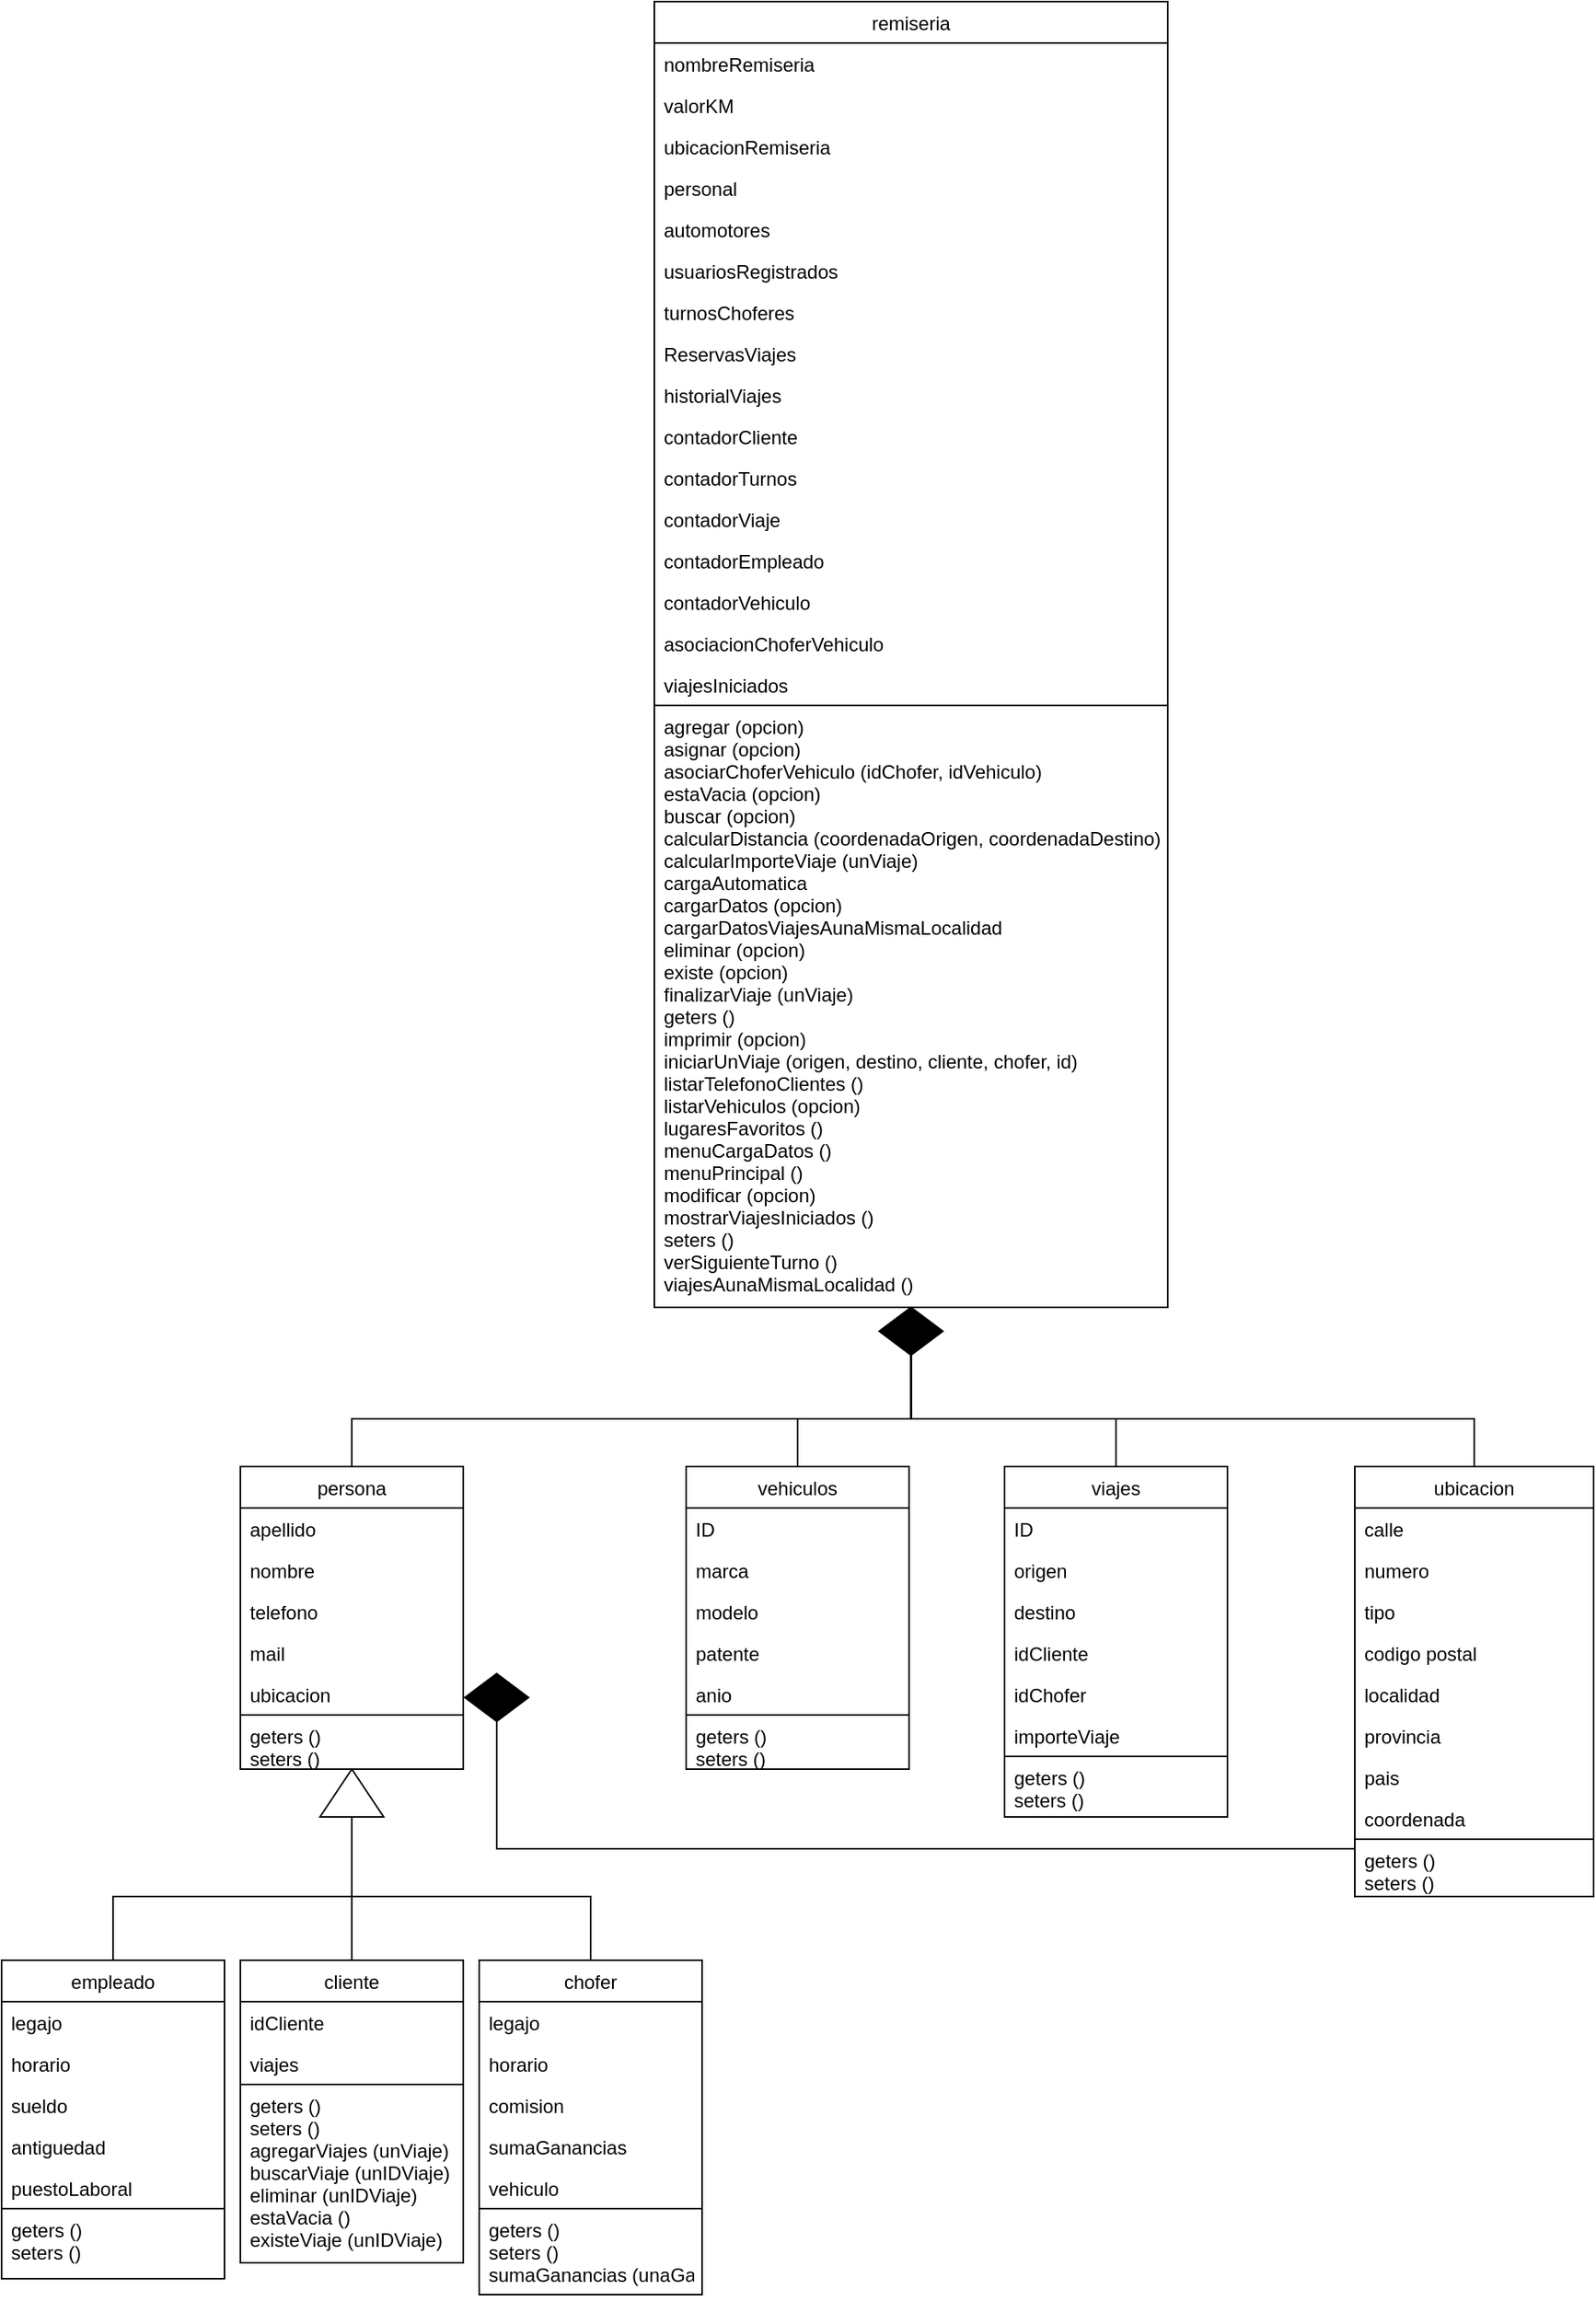 <mxfile version="14.9.6" type="device"><diagram id="C5RBs43oDa-KdzZeNtuy" name="Page-1"><mxGraphModel dx="1443" dy="1996" grid="1" gridSize="10" guides="1" tooltips="1" connect="1" arrows="1" fold="1" page="1" pageScale="1" pageWidth="827" pageHeight="1169" math="0" shadow="0"><root><mxCell id="WIyWlLk6GJQsqaUBKTNV-0"/><mxCell id="WIyWlLk6GJQsqaUBKTNV-1" parent="WIyWlLk6GJQsqaUBKTNV-0"/><mxCell id="riAvlXvzUmua0JZt2y2B-4" value="remiseria" style="swimlane;fontStyle=0;childLayout=stackLayout;horizontal=1;startSize=26;horizontalStack=0;resizeParent=1;resizeParentMax=0;resizeLast=0;collapsible=1;marginBottom=0;" parent="WIyWlLk6GJQsqaUBKTNV-1" vertex="1"><mxGeometry x="480" y="-620" width="322.5" height="820" as="geometry"/></mxCell><mxCell id="riAvlXvzUmua0JZt2y2B-5" value="nombreRemiseria" style="text;strokeColor=none;fillColor=none;align=left;verticalAlign=top;spacingLeft=4;spacingRight=4;overflow=hidden;rotatable=0;points=[[0,0.5],[1,0.5]];portConstraint=eastwest;" parent="riAvlXvzUmua0JZt2y2B-4" vertex="1"><mxGeometry y="26" width="322.5" height="26" as="geometry"/></mxCell><mxCell id="riAvlXvzUmua0JZt2y2B-6" value="valorKM" style="text;strokeColor=none;fillColor=none;align=left;verticalAlign=top;spacingLeft=4;spacingRight=4;overflow=hidden;rotatable=0;points=[[0,0.5],[1,0.5]];portConstraint=eastwest;" parent="riAvlXvzUmua0JZt2y2B-4" vertex="1"><mxGeometry y="52" width="322.5" height="26" as="geometry"/></mxCell><mxCell id="riAvlXvzUmua0JZt2y2B-7" value="ubicacionRemiseria" style="text;strokeColor=none;fillColor=none;align=left;verticalAlign=top;spacingLeft=4;spacingRight=4;overflow=hidden;rotatable=0;points=[[0,0.5],[1,0.5]];portConstraint=eastwest;" parent="riAvlXvzUmua0JZt2y2B-4" vertex="1"><mxGeometry y="78" width="322.5" height="26" as="geometry"/></mxCell><mxCell id="riAvlXvzUmua0JZt2y2B-8" value="personal" style="text;strokeColor=none;fillColor=none;align=left;verticalAlign=top;spacingLeft=4;spacingRight=4;overflow=hidden;rotatable=0;points=[[0,0.5],[1,0.5]];portConstraint=eastwest;" parent="riAvlXvzUmua0JZt2y2B-4" vertex="1"><mxGeometry y="104" width="322.5" height="26" as="geometry"/></mxCell><mxCell id="riAvlXvzUmua0JZt2y2B-63" value="automotores" style="text;strokeColor=none;fillColor=none;align=left;verticalAlign=top;spacingLeft=4;spacingRight=4;overflow=hidden;rotatable=0;points=[[0,0.5],[1,0.5]];portConstraint=eastwest;" parent="riAvlXvzUmua0JZt2y2B-4" vertex="1"><mxGeometry y="130" width="322.5" height="26" as="geometry"/></mxCell><mxCell id="U_dgRpg5icaEP7S5D7Up-1" value="usuariosRegistrados" style="text;fillColor=none;align=left;verticalAlign=top;spacingLeft=4;spacingRight=4;overflow=hidden;rotatable=0;points=[[0,0.5],[1,0.5]];portConstraint=eastwest;" parent="riAvlXvzUmua0JZt2y2B-4" vertex="1"><mxGeometry y="156" width="322.5" height="26" as="geometry"/></mxCell><mxCell id="U_dgRpg5icaEP7S5D7Up-2" value="turnosChoferes" style="text;strokeColor=none;fillColor=none;align=left;verticalAlign=top;spacingLeft=4;spacingRight=4;overflow=hidden;rotatable=0;points=[[0,0.5],[1,0.5]];portConstraint=eastwest;" parent="riAvlXvzUmua0JZt2y2B-4" vertex="1"><mxGeometry y="182" width="322.5" height="26" as="geometry"/></mxCell><mxCell id="rmJnJcItxMoeJmI0piyc-1" value="ReservasViajes" style="text;strokeColor=none;fillColor=none;align=left;verticalAlign=top;spacingLeft=4;spacingRight=4;overflow=hidden;rotatable=0;points=[[0,0.5],[1,0.5]];portConstraint=eastwest;" vertex="1" parent="riAvlXvzUmua0JZt2y2B-4"><mxGeometry y="208" width="322.5" height="26" as="geometry"/></mxCell><mxCell id="rmJnJcItxMoeJmI0piyc-2" value="historialViajes" style="text;strokeColor=none;fillColor=none;align=left;verticalAlign=top;spacingLeft=4;spacingRight=4;overflow=hidden;rotatable=0;points=[[0,0.5],[1,0.5]];portConstraint=eastwest;" vertex="1" parent="riAvlXvzUmua0JZt2y2B-4"><mxGeometry y="234" width="322.5" height="26" as="geometry"/></mxCell><mxCell id="rmJnJcItxMoeJmI0piyc-3" value="contadorCliente" style="text;strokeColor=none;fillColor=none;align=left;verticalAlign=top;spacingLeft=4;spacingRight=4;overflow=hidden;rotatable=0;points=[[0,0.5],[1,0.5]];portConstraint=eastwest;" vertex="1" parent="riAvlXvzUmua0JZt2y2B-4"><mxGeometry y="260" width="322.5" height="26" as="geometry"/></mxCell><mxCell id="rmJnJcItxMoeJmI0piyc-4" value="contadorTurnos" style="text;strokeColor=none;fillColor=none;align=left;verticalAlign=top;spacingLeft=4;spacingRight=4;overflow=hidden;rotatable=0;points=[[0,0.5],[1,0.5]];portConstraint=eastwest;" vertex="1" parent="riAvlXvzUmua0JZt2y2B-4"><mxGeometry y="286" width="322.5" height="26" as="geometry"/></mxCell><mxCell id="rmJnJcItxMoeJmI0piyc-5" value="contadorViaje" style="text;strokeColor=none;fillColor=none;align=left;verticalAlign=top;spacingLeft=4;spacingRight=4;overflow=hidden;rotatable=0;points=[[0,0.5],[1,0.5]];portConstraint=eastwest;" vertex="1" parent="riAvlXvzUmua0JZt2y2B-4"><mxGeometry y="312" width="322.5" height="26" as="geometry"/></mxCell><mxCell id="rmJnJcItxMoeJmI0piyc-6" value="contadorEmpleado" style="text;strokeColor=none;fillColor=none;align=left;verticalAlign=top;spacingLeft=4;spacingRight=4;overflow=hidden;rotatable=0;points=[[0,0.5],[1,0.5]];portConstraint=eastwest;" vertex="1" parent="riAvlXvzUmua0JZt2y2B-4"><mxGeometry y="338" width="322.5" height="26" as="geometry"/></mxCell><mxCell id="rmJnJcItxMoeJmI0piyc-7" value="contadorVehiculo" style="text;strokeColor=none;fillColor=none;align=left;verticalAlign=top;spacingLeft=4;spacingRight=4;overflow=hidden;rotatable=0;points=[[0,0.5],[1,0.5]];portConstraint=eastwest;" vertex="1" parent="riAvlXvzUmua0JZt2y2B-4"><mxGeometry y="364" width="322.5" height="26" as="geometry"/></mxCell><mxCell id="rmJnJcItxMoeJmI0piyc-8" value="asociacionChoferVehiculo" style="text;strokeColor=none;fillColor=none;align=left;verticalAlign=top;spacingLeft=4;spacingRight=4;overflow=hidden;rotatable=0;points=[[0,0.5],[1,0.5]];portConstraint=eastwest;" vertex="1" parent="riAvlXvzUmua0JZt2y2B-4"><mxGeometry y="390" width="322.5" height="26" as="geometry"/></mxCell><mxCell id="rmJnJcItxMoeJmI0piyc-9" value="viajesIniciados" style="text;strokeColor=none;fillColor=none;align=left;verticalAlign=top;spacingLeft=4;spacingRight=4;overflow=hidden;rotatable=0;points=[[0,0.5],[1,0.5]];portConstraint=eastwest;" vertex="1" parent="riAvlXvzUmua0JZt2y2B-4"><mxGeometry y="416" width="322.5" height="26" as="geometry"/></mxCell><mxCell id="rmJnJcItxMoeJmI0piyc-10" value="agregar (opcion)&#10;asignar (opcion)&#10;asociarChoferVehiculo (idChofer, idVehiculo)&#10;estaVacia (opcion)&#10;buscar (opcion)&#10;calcularDistancia (coordenadaOrigen, coordenadaDestino)&#10;calcularImporteViaje (unViaje)&#10;cargaAutomatica&#10;cargarDatos (opcion)&#10;cargarDatosViajesAunaMismaLocalidad&#10;eliminar (opcion)&#10;existe (opcion)&#10;finalizarViaje (unViaje)&#10;geters ()&#10;imprimir (opcion)&#10;iniciarUnViaje (origen, destino, cliente, chofer, id)&#10;listarTelefonoClientes ()&#10;listarVehiculos (opcion)&#10;lugaresFavoritos ()&#10;menuCargaDatos ()&#10;menuPrincipal ()&#10;modificar (opcion)&#10;mostrarViajesIniciados ()&#10;seters ()&#10;verSiguienteTurno ()&#10;viajesAunaMismaLocalidad ()&#10;" style="text;fillColor=none;align=left;verticalAlign=top;spacingLeft=4;spacingRight=4;overflow=hidden;rotatable=0;points=[[0,0.5],[1,0.5]];portConstraint=eastwest;strokeColor=#000000;" vertex="1" parent="riAvlXvzUmua0JZt2y2B-4"><mxGeometry y="442" width="322.5" height="378" as="geometry"/></mxCell><mxCell id="riAvlXvzUmua0JZt2y2B-9" value="empleado" style="swimlane;fontStyle=0;childLayout=stackLayout;horizontal=1;startSize=26;horizontalStack=0;resizeParent=1;resizeParentMax=0;resizeLast=0;collapsible=1;marginBottom=0;" parent="WIyWlLk6GJQsqaUBKTNV-1" vertex="1"><mxGeometry x="70" y="610" width="140" height="200" as="geometry"/></mxCell><mxCell id="riAvlXvzUmua0JZt2y2B-10" value="legajo" style="text;strokeColor=none;fillColor=none;align=left;verticalAlign=top;spacingLeft=4;spacingRight=4;overflow=hidden;rotatable=0;points=[[0,0.5],[1,0.5]];portConstraint=eastwest;" parent="riAvlXvzUmua0JZt2y2B-9" vertex="1"><mxGeometry y="26" width="140" height="26" as="geometry"/></mxCell><mxCell id="riAvlXvzUmua0JZt2y2B-11" value="horario" style="text;strokeColor=none;fillColor=none;align=left;verticalAlign=top;spacingLeft=4;spacingRight=4;overflow=hidden;rotatable=0;points=[[0,0.5],[1,0.5]];portConstraint=eastwest;" parent="riAvlXvzUmua0JZt2y2B-9" vertex="1"><mxGeometry y="52" width="140" height="26" as="geometry"/></mxCell><mxCell id="riAvlXvzUmua0JZt2y2B-36" value="sueldo" style="text;strokeColor=none;fillColor=none;align=left;verticalAlign=top;spacingLeft=4;spacingRight=4;overflow=hidden;rotatable=0;points=[[0,0.5],[1,0.5]];portConstraint=eastwest;" parent="riAvlXvzUmua0JZt2y2B-9" vertex="1"><mxGeometry y="78" width="140" height="26" as="geometry"/></mxCell><mxCell id="riAvlXvzUmua0JZt2y2B-37" value="antiguedad" style="text;strokeColor=none;fillColor=none;align=left;verticalAlign=top;spacingLeft=4;spacingRight=4;overflow=hidden;rotatable=0;points=[[0,0.5],[1,0.5]];portConstraint=eastwest;" parent="riAvlXvzUmua0JZt2y2B-9" vertex="1"><mxGeometry y="104" width="140" height="26" as="geometry"/></mxCell><mxCell id="riAvlXvzUmua0JZt2y2B-56" value="puestoLaboral" style="text;strokeColor=none;fillColor=none;align=left;verticalAlign=top;spacingLeft=4;spacingRight=4;overflow=hidden;rotatable=0;points=[[0,0.5],[1,0.5]];portConstraint=eastwest;" parent="riAvlXvzUmua0JZt2y2B-9" vertex="1"><mxGeometry y="130" width="140" height="26" as="geometry"/></mxCell><mxCell id="riAvlXvzUmua0JZt2y2B-38" value="geters ()&#10;seters ()" style="text;fillColor=none;align=left;verticalAlign=top;spacingLeft=4;spacingRight=4;overflow=hidden;rotatable=0;points=[[0,0.5],[1,0.5]];portConstraint=eastwest;strokeColor=#000000;" parent="riAvlXvzUmua0JZt2y2B-9" vertex="1"><mxGeometry y="156" width="140" height="44" as="geometry"/></mxCell><mxCell id="rmJnJcItxMoeJmI0piyc-23" style="edgeStyle=orthogonalEdgeStyle;rounded=0;orthogonalLoop=1;jettySize=auto;html=1;entryX=0.5;entryY=1;entryDx=0;entryDy=0;endArrow=none;endFill=0;" edge="1" parent="WIyWlLk6GJQsqaUBKTNV-1" source="riAvlXvzUmua0JZt2y2B-26" target="f5liWT4wOWk9F9BZR38w-0"><mxGeometry relative="1" as="geometry"><Array as="points"><mxPoint x="290" y="270"/><mxPoint x="641" y="270"/></Array></mxGeometry></mxCell><mxCell id="riAvlXvzUmua0JZt2y2B-26" value="persona" style="swimlane;fontStyle=0;childLayout=stackLayout;horizontal=1;startSize=26;horizontalStack=0;resizeParent=1;resizeParentMax=0;resizeLast=0;collapsible=1;marginBottom=0;" parent="WIyWlLk6GJQsqaUBKTNV-1" vertex="1"><mxGeometry x="220" y="300" width="140" height="190" as="geometry"/></mxCell><mxCell id="riAvlXvzUmua0JZt2y2B-27" value="apellido" style="text;strokeColor=none;fillColor=none;align=left;verticalAlign=top;spacingLeft=4;spacingRight=4;overflow=hidden;rotatable=0;points=[[0,0.5],[1,0.5]];portConstraint=eastwest;" parent="riAvlXvzUmua0JZt2y2B-26" vertex="1"><mxGeometry y="26" width="140" height="26" as="geometry"/></mxCell><mxCell id="riAvlXvzUmua0JZt2y2B-28" value="nombre" style="text;strokeColor=none;fillColor=none;align=left;verticalAlign=top;spacingLeft=4;spacingRight=4;overflow=hidden;rotatable=0;points=[[0,0.5],[1,0.5]];portConstraint=eastwest;" parent="riAvlXvzUmua0JZt2y2B-26" vertex="1"><mxGeometry y="52" width="140" height="26" as="geometry"/></mxCell><mxCell id="riAvlXvzUmua0JZt2y2B-30" value="telefono" style="text;strokeColor=none;fillColor=none;align=left;verticalAlign=top;spacingLeft=4;spacingRight=4;overflow=hidden;rotatable=0;points=[[0,0.5],[1,0.5]];portConstraint=eastwest;" parent="riAvlXvzUmua0JZt2y2B-26" vertex="1"><mxGeometry y="78" width="140" height="26" as="geometry"/></mxCell><mxCell id="riAvlXvzUmua0JZt2y2B-54" value="mail" style="text;strokeColor=none;fillColor=none;align=left;verticalAlign=top;spacingLeft=4;spacingRight=4;overflow=hidden;rotatable=0;points=[[0,0.5],[1,0.5]];portConstraint=eastwest;" parent="riAvlXvzUmua0JZt2y2B-26" vertex="1"><mxGeometry y="104" width="140" height="26" as="geometry"/></mxCell><mxCell id="U_dgRpg5icaEP7S5D7Up-21" value="ubicacion" style="text;strokeColor=none;fillColor=none;align=left;verticalAlign=top;spacingLeft=4;spacingRight=4;overflow=hidden;rotatable=0;points=[[0,0.5],[1,0.5]];portConstraint=eastwest;" parent="riAvlXvzUmua0JZt2y2B-26" vertex="1"><mxGeometry y="130" width="140" height="26" as="geometry"/></mxCell><mxCell id="riAvlXvzUmua0JZt2y2B-31" value="geters ()&#10;seters ()" style="text;fillColor=none;align=left;verticalAlign=top;spacingLeft=4;spacingRight=4;overflow=hidden;rotatable=0;points=[[0,0.5],[1,0.5]];portConstraint=eastwest;strokeColor=#000000;" parent="riAvlXvzUmua0JZt2y2B-26" vertex="1"><mxGeometry y="156" width="140" height="34" as="geometry"/></mxCell><mxCell id="riAvlXvzUmua0JZt2y2B-32" value="cliente" style="swimlane;fontStyle=0;childLayout=stackLayout;horizontal=1;startSize=26;horizontalStack=0;resizeParent=1;resizeParentMax=0;resizeLast=0;collapsible=1;marginBottom=0;" parent="WIyWlLk6GJQsqaUBKTNV-1" vertex="1"><mxGeometry x="220" y="610" width="140" height="190" as="geometry"/></mxCell><mxCell id="riAvlXvzUmua0JZt2y2B-33" value="idCliente" style="text;strokeColor=none;fillColor=none;align=left;verticalAlign=top;spacingLeft=4;spacingRight=4;overflow=hidden;rotatable=0;points=[[0,0.5],[1,0.5]];portConstraint=eastwest;" parent="riAvlXvzUmua0JZt2y2B-32" vertex="1"><mxGeometry y="26" width="140" height="26" as="geometry"/></mxCell><mxCell id="riAvlXvzUmua0JZt2y2B-34" value="viajes" style="text;strokeColor=none;fillColor=none;align=left;verticalAlign=top;spacingLeft=4;spacingRight=4;overflow=hidden;rotatable=0;points=[[0,0.5],[1,0.5]];portConstraint=eastwest;" parent="riAvlXvzUmua0JZt2y2B-32" vertex="1"><mxGeometry y="52" width="140" height="26" as="geometry"/></mxCell><mxCell id="riAvlXvzUmua0JZt2y2B-52" value="geters ()&#10;seters ()&#10;agregarViajes (unViaje)&#10;buscarViaje (unIDViaje)&#10;eliminar (unIDViaje)&#10;estaVacia ()&#10;existeViaje (unIDViaje)" style="text;fillColor=none;align=left;verticalAlign=top;spacingLeft=4;spacingRight=4;overflow=hidden;rotatable=0;points=[[0,0.5],[1,0.5]];portConstraint=eastwest;strokeColor=#000000;" parent="riAvlXvzUmua0JZt2y2B-32" vertex="1"><mxGeometry y="78" width="140" height="112" as="geometry"/></mxCell><mxCell id="riAvlXvzUmua0JZt2y2B-46" value="chofer" style="swimlane;fontStyle=0;childLayout=stackLayout;horizontal=1;startSize=26;horizontalStack=0;resizeParent=1;resizeParentMax=0;resizeLast=0;collapsible=1;marginBottom=0;strokeColor=#000000;" parent="WIyWlLk6GJQsqaUBKTNV-1" vertex="1"><mxGeometry x="370" y="610" width="140" height="210" as="geometry"/></mxCell><mxCell id="riAvlXvzUmua0JZt2y2B-47" value="legajo" style="text;strokeColor=none;fillColor=none;align=left;verticalAlign=top;spacingLeft=4;spacingRight=4;overflow=hidden;rotatable=0;points=[[0,0.5],[1,0.5]];portConstraint=eastwest;" parent="riAvlXvzUmua0JZt2y2B-46" vertex="1"><mxGeometry y="26" width="140" height="26" as="geometry"/></mxCell><mxCell id="riAvlXvzUmua0JZt2y2B-48" value="horario" style="text;strokeColor=none;fillColor=none;align=left;verticalAlign=top;spacingLeft=4;spacingRight=4;overflow=hidden;rotatable=0;points=[[0,0.5],[1,0.5]];portConstraint=eastwest;" parent="riAvlXvzUmua0JZt2y2B-46" vertex="1"><mxGeometry y="52" width="140" height="26" as="geometry"/></mxCell><mxCell id="riAvlXvzUmua0JZt2y2B-49" value="comision" style="text;strokeColor=none;fillColor=none;align=left;verticalAlign=top;spacingLeft=4;spacingRight=4;overflow=hidden;rotatable=0;points=[[0,0.5],[1,0.5]];portConstraint=eastwest;" parent="riAvlXvzUmua0JZt2y2B-46" vertex="1"><mxGeometry y="78" width="140" height="26" as="geometry"/></mxCell><mxCell id="riAvlXvzUmua0JZt2y2B-159" value="sumaGanancias" style="text;strokeColor=none;fillColor=none;align=left;verticalAlign=top;spacingLeft=4;spacingRight=4;overflow=hidden;rotatable=0;points=[[0,0.5],[1,0.5]];portConstraint=eastwest;" parent="riAvlXvzUmua0JZt2y2B-46" vertex="1"><mxGeometry y="104" width="140" height="26" as="geometry"/></mxCell><mxCell id="rmJnJcItxMoeJmI0piyc-12" value="vehiculo" style="text;strokeColor=none;fillColor=none;align=left;verticalAlign=top;spacingLeft=4;spacingRight=4;overflow=hidden;rotatable=0;points=[[0,0.5],[1,0.5]];portConstraint=eastwest;" vertex="1" parent="riAvlXvzUmua0JZt2y2B-46"><mxGeometry y="130" width="140" height="26" as="geometry"/></mxCell><mxCell id="rmJnJcItxMoeJmI0piyc-13" value="geters ()&#10;seters ()&#10;sumaGanancias (unaGanancia)" style="text;fillColor=none;align=left;verticalAlign=top;spacingLeft=4;spacingRight=4;overflow=hidden;rotatable=0;points=[[0,0.5],[1,0.5]];portConstraint=eastwest;strokeColor=#000000;" vertex="1" parent="riAvlXvzUmua0JZt2y2B-46"><mxGeometry y="156" width="140" height="54" as="geometry"/></mxCell><mxCell id="rmJnJcItxMoeJmI0piyc-24" style="edgeStyle=orthogonalEdgeStyle;rounded=0;orthogonalLoop=1;jettySize=auto;html=1;entryX=0.5;entryY=1;entryDx=0;entryDy=0;endArrow=none;endFill=0;" edge="1" parent="WIyWlLk6GJQsqaUBKTNV-1" source="riAvlXvzUmua0JZt2y2B-57" target="f5liWT4wOWk9F9BZR38w-0"><mxGeometry relative="1" as="geometry"><Array as="points"><mxPoint x="570" y="270"/><mxPoint x="641" y="270"/></Array></mxGeometry></mxCell><mxCell id="riAvlXvzUmua0JZt2y2B-57" value="vehiculos" style="swimlane;fontStyle=0;childLayout=stackLayout;horizontal=1;startSize=26;horizontalStack=0;resizeParent=1;resizeParentMax=0;resizeLast=0;collapsible=1;marginBottom=0;strokeColor=#000000;" parent="WIyWlLk6GJQsqaUBKTNV-1" vertex="1"><mxGeometry x="500" y="300" width="140" height="190" as="geometry"/></mxCell><mxCell id="riAvlXvzUmua0JZt2y2B-58" value="ID" style="text;strokeColor=none;fillColor=none;align=left;verticalAlign=top;spacingLeft=4;spacingRight=4;overflow=hidden;rotatable=0;points=[[0,0.5],[1,0.5]];portConstraint=eastwest;" parent="riAvlXvzUmua0JZt2y2B-57" vertex="1"><mxGeometry y="26" width="140" height="26" as="geometry"/></mxCell><mxCell id="riAvlXvzUmua0JZt2y2B-59" value="marca" style="text;strokeColor=none;fillColor=none;align=left;verticalAlign=top;spacingLeft=4;spacingRight=4;overflow=hidden;rotatable=0;points=[[0,0.5],[1,0.5]];portConstraint=eastwest;" parent="riAvlXvzUmua0JZt2y2B-57" vertex="1"><mxGeometry y="52" width="140" height="26" as="geometry"/></mxCell><mxCell id="riAvlXvzUmua0JZt2y2B-60" value="modelo" style="text;strokeColor=none;fillColor=none;align=left;verticalAlign=top;spacingLeft=4;spacingRight=4;overflow=hidden;rotatable=0;points=[[0,0.5],[1,0.5]];portConstraint=eastwest;" parent="riAvlXvzUmua0JZt2y2B-57" vertex="1"><mxGeometry y="78" width="140" height="26" as="geometry"/></mxCell><mxCell id="riAvlXvzUmua0JZt2y2B-61" value="patente" style="text;strokeColor=none;fillColor=none;align=left;verticalAlign=top;spacingLeft=4;spacingRight=4;overflow=hidden;rotatable=0;points=[[0,0.5],[1,0.5]];portConstraint=eastwest;" parent="riAvlXvzUmua0JZt2y2B-57" vertex="1"><mxGeometry y="104" width="140" height="26" as="geometry"/></mxCell><mxCell id="U_dgRpg5icaEP7S5D7Up-4" value="anio" style="text;strokeColor=none;fillColor=none;align=left;verticalAlign=top;spacingLeft=4;spacingRight=4;overflow=hidden;rotatable=0;points=[[0,0.5],[1,0.5]];portConstraint=eastwest;" parent="riAvlXvzUmua0JZt2y2B-57" vertex="1"><mxGeometry y="130" width="140" height="26" as="geometry"/></mxCell><mxCell id="riAvlXvzUmua0JZt2y2B-62" value="geters ()&#10;seters ()" style="text;fillColor=none;align=left;verticalAlign=top;spacingLeft=4;spacingRight=4;overflow=hidden;rotatable=0;points=[[0,0.5],[1,0.5]];portConstraint=eastwest;strokeColor=#000000;" parent="riAvlXvzUmua0JZt2y2B-57" vertex="1"><mxGeometry y="156" width="140" height="34" as="geometry"/></mxCell><mxCell id="riAvlXvzUmua0JZt2y2B-75" style="edgeStyle=orthogonalEdgeStyle;rounded=0;orthogonalLoop=1;jettySize=auto;html=1;startArrow=none;startFill=0;endArrow=none;endFill=0;" parent="WIyWlLk6GJQsqaUBKTNV-1" source="riAvlXvzUmua0JZt2y2B-74" target="riAvlXvzUmua0JZt2y2B-9" edge="1"><mxGeometry relative="1" as="geometry"><Array as="points"><mxPoint x="290" y="570"/><mxPoint x="140" y="570"/></Array></mxGeometry></mxCell><mxCell id="riAvlXvzUmua0JZt2y2B-76" style="edgeStyle=orthogonalEdgeStyle;rounded=0;orthogonalLoop=1;jettySize=auto;html=1;startArrow=none;startFill=0;endArrow=none;endFill=0;" parent="WIyWlLk6GJQsqaUBKTNV-1" source="riAvlXvzUmua0JZt2y2B-74" target="riAvlXvzUmua0JZt2y2B-32" edge="1"><mxGeometry relative="1" as="geometry"/></mxCell><mxCell id="riAvlXvzUmua0JZt2y2B-77" style="edgeStyle=orthogonalEdgeStyle;rounded=0;orthogonalLoop=1;jettySize=auto;html=1;startArrow=none;startFill=0;endArrow=none;endFill=0;" parent="WIyWlLk6GJQsqaUBKTNV-1" source="riAvlXvzUmua0JZt2y2B-74" target="riAvlXvzUmua0JZt2y2B-46" edge="1"><mxGeometry relative="1" as="geometry"><Array as="points"><mxPoint x="290" y="570"/><mxPoint x="440" y="570"/></Array></mxGeometry></mxCell><mxCell id="riAvlXvzUmua0JZt2y2B-74" value="" style="triangle;whiteSpace=wrap;html=1;strokeColor=#000000;direction=north;fillColor=#FFFFFF;" parent="WIyWlLk6GJQsqaUBKTNV-1" vertex="1"><mxGeometry x="270" y="490" width="40" height="30" as="geometry"/></mxCell><mxCell id="rmJnJcItxMoeJmI0piyc-25" style="edgeStyle=orthogonalEdgeStyle;rounded=0;orthogonalLoop=1;jettySize=auto;html=1;entryX=0.5;entryY=1;entryDx=0;entryDy=0;endArrow=none;endFill=0;" edge="1" parent="WIyWlLk6GJQsqaUBKTNV-1" source="P7e9H6MSHPsD0km7QGe8-0" target="f5liWT4wOWk9F9BZR38w-0"><mxGeometry relative="1" as="geometry"><Array as="points"><mxPoint x="770" y="270"/><mxPoint x="641" y="270"/></Array></mxGeometry></mxCell><mxCell id="P7e9H6MSHPsD0km7QGe8-0" value="viajes" style="swimlane;fontStyle=0;childLayout=stackLayout;horizontal=1;startSize=26;horizontalStack=0;resizeParent=1;resizeParentMax=0;resizeLast=0;collapsible=1;marginBottom=0;" parent="WIyWlLk6GJQsqaUBKTNV-1" vertex="1"><mxGeometry x="700" y="300" width="140" height="220" as="geometry"/></mxCell><mxCell id="P7e9H6MSHPsD0km7QGe8-1" value="ID" style="text;strokeColor=none;fillColor=none;align=left;verticalAlign=top;spacingLeft=4;spacingRight=4;overflow=hidden;rotatable=0;points=[[0,0.5],[1,0.5]];portConstraint=eastwest;" parent="P7e9H6MSHPsD0km7QGe8-0" vertex="1"><mxGeometry y="26" width="140" height="26" as="geometry"/></mxCell><mxCell id="P7e9H6MSHPsD0km7QGe8-2" value="origen" style="text;strokeColor=none;fillColor=none;align=left;verticalAlign=top;spacingLeft=4;spacingRight=4;overflow=hidden;rotatable=0;points=[[0,0.5],[1,0.5]];portConstraint=eastwest;" parent="P7e9H6MSHPsD0km7QGe8-0" vertex="1"><mxGeometry y="52" width="140" height="26" as="geometry"/></mxCell><mxCell id="P7e9H6MSHPsD0km7QGe8-3" value="destino" style="text;strokeColor=none;fillColor=none;align=left;verticalAlign=top;spacingLeft=4;spacingRight=4;overflow=hidden;rotatable=0;points=[[0,0.5],[1,0.5]];portConstraint=eastwest;" parent="P7e9H6MSHPsD0km7QGe8-0" vertex="1"><mxGeometry y="78" width="140" height="26" as="geometry"/></mxCell><mxCell id="P7e9H6MSHPsD0km7QGe8-4" value="idCliente" style="text;strokeColor=none;fillColor=none;align=left;verticalAlign=top;spacingLeft=4;spacingRight=4;overflow=hidden;rotatable=0;points=[[0,0.5],[1,0.5]];portConstraint=eastwest;" parent="P7e9H6MSHPsD0km7QGe8-0" vertex="1"><mxGeometry y="104" width="140" height="26" as="geometry"/></mxCell><mxCell id="P7e9H6MSHPsD0km7QGe8-5" value="idChofer" style="text;strokeColor=none;fillColor=none;align=left;verticalAlign=top;spacingLeft=4;spacingRight=4;overflow=hidden;rotatable=0;points=[[0,0.5],[1,0.5]];portConstraint=eastwest;" parent="P7e9H6MSHPsD0km7QGe8-0" vertex="1"><mxGeometry y="130" width="140" height="26" as="geometry"/></mxCell><mxCell id="rmJnJcItxMoeJmI0piyc-14" value="importeViaje" style="text;strokeColor=none;fillColor=none;align=left;verticalAlign=top;spacingLeft=4;spacingRight=4;overflow=hidden;rotatable=0;points=[[0,0.5],[1,0.5]];portConstraint=eastwest;" vertex="1" parent="P7e9H6MSHPsD0km7QGe8-0"><mxGeometry y="156" width="140" height="26" as="geometry"/></mxCell><mxCell id="rmJnJcItxMoeJmI0piyc-15" value="geters ()&#10;seters ()" style="text;fillColor=none;align=left;verticalAlign=top;spacingLeft=4;spacingRight=4;overflow=hidden;rotatable=0;points=[[0,0.5],[1,0.5]];portConstraint=eastwest;strokeColor=#000000;" vertex="1" parent="P7e9H6MSHPsD0km7QGe8-0"><mxGeometry y="182" width="140" height="38" as="geometry"/></mxCell><mxCell id="rmJnJcItxMoeJmI0piyc-21" style="edgeStyle=orthogonalEdgeStyle;rounded=0;orthogonalLoop=1;jettySize=auto;html=1;entryX=0.5;entryY=1;entryDx=0;entryDy=0;endArrow=none;endFill=0;" edge="1" parent="WIyWlLk6GJQsqaUBKTNV-1" source="U_dgRpg5icaEP7S5D7Up-5" target="f5liWT4wOWk9F9BZR38w-0"><mxGeometry relative="1" as="geometry"><Array as="points"><mxPoint x="995" y="270"/><mxPoint x="641" y="270"/></Array></mxGeometry></mxCell><mxCell id="U_dgRpg5icaEP7S5D7Up-5" value="ubicacion" style="swimlane;fontStyle=0;childLayout=stackLayout;horizontal=1;startSize=26;horizontalStack=0;resizeParent=1;resizeParentMax=0;resizeLast=0;collapsible=1;marginBottom=0;strokeColor=#000000;fillColor=#FFFFFF;" parent="WIyWlLk6GJQsqaUBKTNV-1" vertex="1"><mxGeometry x="920" y="300" width="150" height="270" as="geometry"/></mxCell><mxCell id="U_dgRpg5icaEP7S5D7Up-6" value="calle" style="text;strokeColor=none;fillColor=none;align=left;verticalAlign=top;spacingLeft=4;spacingRight=4;overflow=hidden;rotatable=0;points=[[0,0.5],[1,0.5]];portConstraint=eastwest;" parent="U_dgRpg5icaEP7S5D7Up-5" vertex="1"><mxGeometry y="26" width="150" height="26" as="geometry"/></mxCell><mxCell id="U_dgRpg5icaEP7S5D7Up-7" value="numero" style="text;strokeColor=none;fillColor=none;align=left;verticalAlign=top;spacingLeft=4;spacingRight=4;overflow=hidden;rotatable=0;points=[[0,0.5],[1,0.5]];portConstraint=eastwest;" parent="U_dgRpg5icaEP7S5D7Up-5" vertex="1"><mxGeometry y="52" width="150" height="26" as="geometry"/></mxCell><mxCell id="U_dgRpg5icaEP7S5D7Up-8" value="tipo" style="text;strokeColor=none;fillColor=none;align=left;verticalAlign=top;spacingLeft=4;spacingRight=4;overflow=hidden;rotatable=0;points=[[0,0.5],[1,0.5]];portConstraint=eastwest;" parent="U_dgRpg5icaEP7S5D7Up-5" vertex="1"><mxGeometry y="78" width="150" height="26" as="geometry"/></mxCell><mxCell id="U_dgRpg5icaEP7S5D7Up-9" value="codigo postal" style="text;strokeColor=none;fillColor=none;align=left;verticalAlign=top;spacingLeft=4;spacingRight=4;overflow=hidden;rotatable=0;points=[[0,0.5],[1,0.5]];portConstraint=eastwest;" parent="U_dgRpg5icaEP7S5D7Up-5" vertex="1"><mxGeometry y="104" width="150" height="26" as="geometry"/></mxCell><mxCell id="U_dgRpg5icaEP7S5D7Up-10" value="localidad" style="text;strokeColor=none;fillColor=none;align=left;verticalAlign=top;spacingLeft=4;spacingRight=4;overflow=hidden;rotatable=0;points=[[0,0.5],[1,0.5]];portConstraint=eastwest;" parent="U_dgRpg5icaEP7S5D7Up-5" vertex="1"><mxGeometry y="130" width="150" height="26" as="geometry"/></mxCell><mxCell id="U_dgRpg5icaEP7S5D7Up-11" value="provincia" style="text;strokeColor=none;fillColor=none;align=left;verticalAlign=top;spacingLeft=4;spacingRight=4;overflow=hidden;rotatable=0;points=[[0,0.5],[1,0.5]];portConstraint=eastwest;" parent="U_dgRpg5icaEP7S5D7Up-5" vertex="1"><mxGeometry y="156" width="150" height="26" as="geometry"/></mxCell><mxCell id="U_dgRpg5icaEP7S5D7Up-12" value="pais" style="text;strokeColor=none;fillColor=none;align=left;verticalAlign=top;spacingLeft=4;spacingRight=4;overflow=hidden;rotatable=0;points=[[0,0.5],[1,0.5]];portConstraint=eastwest;" parent="U_dgRpg5icaEP7S5D7Up-5" vertex="1"><mxGeometry y="182" width="150" height="26" as="geometry"/></mxCell><mxCell id="rmJnJcItxMoeJmI0piyc-18" value="coordenada" style="text;strokeColor=none;fillColor=none;align=left;verticalAlign=top;spacingLeft=4;spacingRight=4;overflow=hidden;rotatable=0;points=[[0,0.5],[1,0.5]];portConstraint=eastwest;" vertex="1" parent="U_dgRpg5icaEP7S5D7Up-5"><mxGeometry y="208" width="150" height="26" as="geometry"/></mxCell><mxCell id="rmJnJcItxMoeJmI0piyc-19" value="geters ()&#10;seters ()" style="text;fillColor=none;align=left;verticalAlign=top;spacingLeft=4;spacingRight=4;overflow=hidden;rotatable=0;points=[[0,0.5],[1,0.5]];portConstraint=eastwest;strokeColor=#000000;" vertex="1" parent="U_dgRpg5icaEP7S5D7Up-5"><mxGeometry y="234" width="150" height="36" as="geometry"/></mxCell><mxCell id="f5liWT4wOWk9F9BZR38w-0" value="" style="rhombus;whiteSpace=wrap;html=1;fillColor=#000000;" parent="WIyWlLk6GJQsqaUBKTNV-1" vertex="1"><mxGeometry x="621.25" y="200" width="40" height="30" as="geometry"/></mxCell><mxCell id="f5liWT4wOWk9F9BZR38w-1" value="" style="rhombus;whiteSpace=wrap;html=1;fillColor=#000000;" parent="WIyWlLk6GJQsqaUBKTNV-1" vertex="1"><mxGeometry x="361" y="430" width="40" height="30" as="geometry"/></mxCell><mxCell id="rmJnJcItxMoeJmI0piyc-20" style="edgeStyle=orthogonalEdgeStyle;rounded=0;orthogonalLoop=1;jettySize=auto;html=1;endArrow=none;endFill=0;entryX=0.5;entryY=1;entryDx=0;entryDy=0;" edge="1" parent="WIyWlLk6GJQsqaUBKTNV-1" source="U_dgRpg5icaEP7S5D7Up-5" target="f5liWT4wOWk9F9BZR38w-1"><mxGeometry relative="1" as="geometry"><mxPoint x="840" y="590" as="sourcePoint"/><mxPoint x="430" y="490" as="targetPoint"/><Array as="points"><mxPoint x="381" y="540"/></Array></mxGeometry></mxCell></root></mxGraphModel></diagram></mxfile>